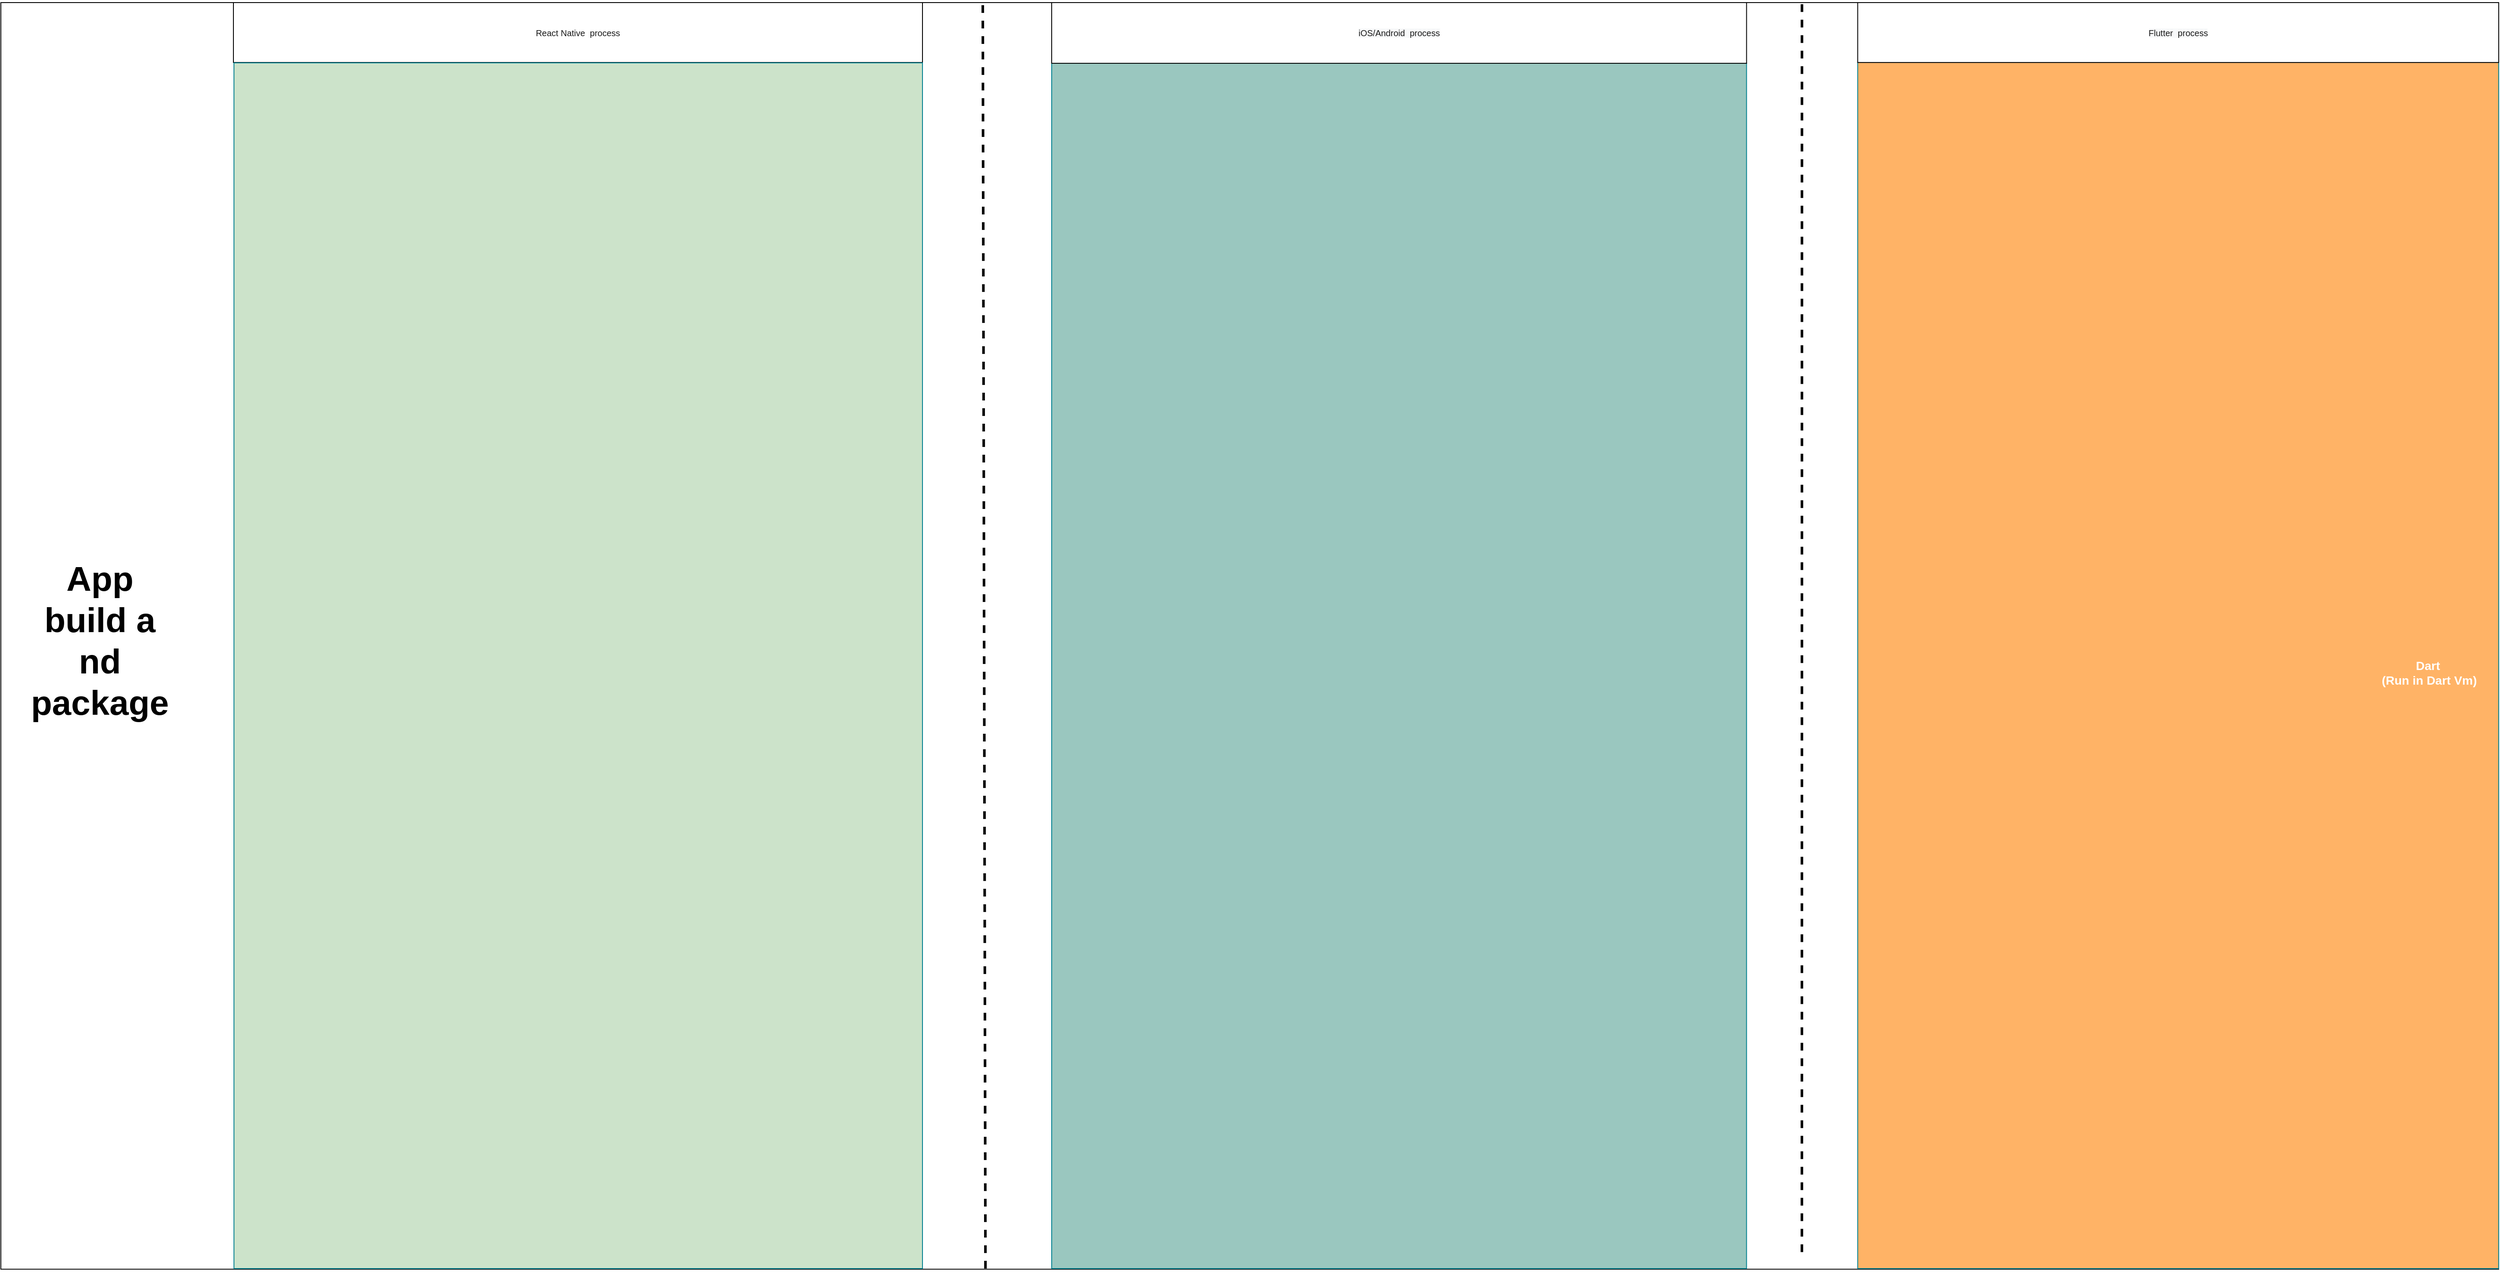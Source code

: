 <mxfile version="14.5.8" type="github">
  <diagram name="Page-1" id="74e2e168-ea6b-b213-b513-2b3c1d86103e">
    <mxGraphModel dx="4131" dy="2373" grid="1" gridSize="10" guides="1" tooltips="1" connect="1" arrows="1" fold="1" page="1" pageScale="1" pageWidth="1100" pageHeight="850" background="#FFFFFF" math="0" shadow="0">
      <root>
        <mxCell id="0" />
        <mxCell id="zV7dkoKjgI9M_0pRiy-D-59" parent="0" />
        <mxCell id="jdmbukqVWFfZpZ_Yd1g2-0" value="" style="group" vertex="1" connectable="0" parent="zV7dkoKjgI9M_0pRiy-D-59">
          <mxGeometry x="-560" y="-10" width="2900" height="1470.75" as="geometry" />
        </mxCell>
        <mxCell id="7TCu5U-1uXZLQe100RPo-0" value="" style="whiteSpace=wrap;html=1;" parent="jdmbukqVWFfZpZ_Yd1g2-0" vertex="1">
          <mxGeometry width="2900" height="1470.75" as="geometry" />
        </mxCell>
        <mxCell id="7TCu5U-1uXZLQe100RPo-2" value="App&lt;br&gt;build a nd package" style="text;html=1;strokeColor=none;fillColor=none;align=center;verticalAlign=middle;whiteSpace=wrap;rounded=0;fontSize=40;fontStyle=1" parent="jdmbukqVWFfZpZ_Yd1g2-0" vertex="1">
          <mxGeometry x="40" y="645.61" width="150" height="188.812" as="geometry" />
        </mxCell>
        <mxCell id="zV7dkoKjgI9M_0pRiy-D-212" value="&lt;font color=&quot;#ffffff&quot; style=&quot;font-size: 14px&quot;&gt;&lt;b&gt;&amp;nbsp; &amp;nbsp; &amp;nbsp;&amp;nbsp;&lt;br&gt;&lt;div&gt;&lt;b&gt;&amp;nbsp; Dart&amp;nbsp; &amp;nbsp; &amp;nbsp; &amp;nbsp; &amp;nbsp; &amp;nbsp; &amp;nbsp; &amp;nbsp; &amp;nbsp;&lt;/b&gt;&lt;/div&gt;&lt;div&gt;&lt;b&gt;(Run in Dart Vm)&amp;nbsp; &amp;nbsp; &amp;nbsp;&amp;nbsp;&lt;/b&gt;&lt;/div&gt;&lt;/b&gt;&lt;/font&gt;" style="whiteSpace=wrap;html=1;rounded=0;sketch=0;strokeColor=#028090;container=0;align=right;fillColor=#FFB366;" parent="jdmbukqVWFfZpZ_Yd1g2-0" vertex="1">
          <mxGeometry x="2155.79" y="69.56" width="744.21" height="1400.44" as="geometry" />
        </mxCell>
        <mxCell id="zV7dkoKjgI9M_0pRiy-D-214" value="&lt;span style=&quot;color: rgb(26 , 26 , 26) ; font-family: &amp;#34;helvetica&amp;#34; ; font-size: 10px ; font-style: normal ; font-weight: 400 ; letter-spacing: normal ; text-align: center ; text-indent: 0px ; text-transform: none ; word-spacing: 0px ; background-color: rgb(248 , 249 , 250) ; display: inline ; float: none&quot;&gt;Flutter&amp;nbsp; process&lt;/span&gt;" style="whiteSpace=wrap;html=1;rounded=0;sketch=0;fontSize=10;fontColor=#FFFFFF;fillColor=#FFFFFF;container=0;" parent="jdmbukqVWFfZpZ_Yd1g2-0" vertex="1">
          <mxGeometry x="2155.791" width="744.209" height="69.562" as="geometry" />
        </mxCell>
        <mxCell id="zV7dkoKjgI9M_0pRiy-D-126" value="&lt;span style=&quot;color: rgb(26 , 26 , 26)&quot;&gt;React Native&amp;nbsp; process&lt;/span&gt;" style="whiteSpace=wrap;html=1;rounded=0;sketch=0;fontSize=10;fontColor=#FFFFFF;fillColor=#FFFFFF;container=0;" parent="jdmbukqVWFfZpZ_Yd1g2-0" vertex="1">
          <mxGeometry x="270" width="800" height="69.56" as="geometry" />
        </mxCell>
        <mxCell id="zV7dkoKjgI9M_0pRiy-D-124" value="" style="whiteSpace=wrap;html=1;rounded=0;sketch=0;strokeColor=#028090;fillColor=#CCE3CA;container=0;align=left;" parent="jdmbukqVWFfZpZ_Yd1g2-0" vertex="1">
          <mxGeometry x="270.63" y="70" width="799.37" height="1400" as="geometry" />
        </mxCell>
        <mxCell id="zV7dkoKjgI9M_0pRiy-D-224" value="" style="endArrow=none;html=1;strokeWidth=3;fillColor=#F45B69;fontSize=10;fontColor=#000000;dashed=1;" parent="jdmbukqVWFfZpZ_Yd1g2-0" edge="1">
          <mxGeometry x="153.12" y="-255.15" width="80.892" height="79.5" as="geometry">
            <mxPoint x="1143.12" y="1470" as="sourcePoint" />
            <mxPoint x="1139.999" y="-0.75" as="targetPoint" />
          </mxGeometry>
        </mxCell>
        <mxCell id="zV7dkoKjgI9M_0pRiy-D-225" value="" style="endArrow=none;html=1;strokeWidth=3;fillColor=#F45B69;fontSize=10;fontColor=#000000;dashed=1;" parent="jdmbukqVWFfZpZ_Yd1g2-0" edge="1">
          <mxGeometry x="360" y="-254.4" width="80.892" height="79.5" as="geometry">
            <mxPoint x="2091" y="1450.875" as="sourcePoint" />
            <mxPoint x="2091.083" as="targetPoint" />
          </mxGeometry>
        </mxCell>
        <mxCell id="zV7dkoKjgI9M_0pRiy-D-65" value="" style="whiteSpace=wrap;html=1;rounded=0;sketch=0;strokeColor=#028090;fontColor=#E4FDE1;fillColor=#9AC7BF;container=0;align=right;" parent="jdmbukqVWFfZpZ_Yd1g2-0" vertex="1">
          <mxGeometry x="1220" y="70.48" width="806.75" height="1399.52" as="geometry" />
        </mxCell>
        <mxCell id="zV7dkoKjgI9M_0pRiy-D-120" value="&lt;span style=&quot;color: rgb(26 , 26 , 26) ; font-family: &amp;#34;helvetica&amp;#34; ; font-size: 10px ; font-style: normal ; font-weight: 400 ; letter-spacing: normal ; text-align: center ; text-indent: 0px ; text-transform: none ; word-spacing: 0px ; background-color: rgb(248 , 249 , 250) ; display: inline ; float: none&quot;&gt;iOS/Android&amp;nbsp; process&lt;/span&gt;" style="whiteSpace=wrap;html=1;rounded=0;sketch=0;fontSize=10;fontColor=#FFFFFF;fillColor=#FFFFFF;container=0;" parent="jdmbukqVWFfZpZ_Yd1g2-0" vertex="1">
          <mxGeometry x="1220" width="806.75" height="70.48" as="geometry" />
        </mxCell>
      </root>
    </mxGraphModel>
  </diagram>
</mxfile>
